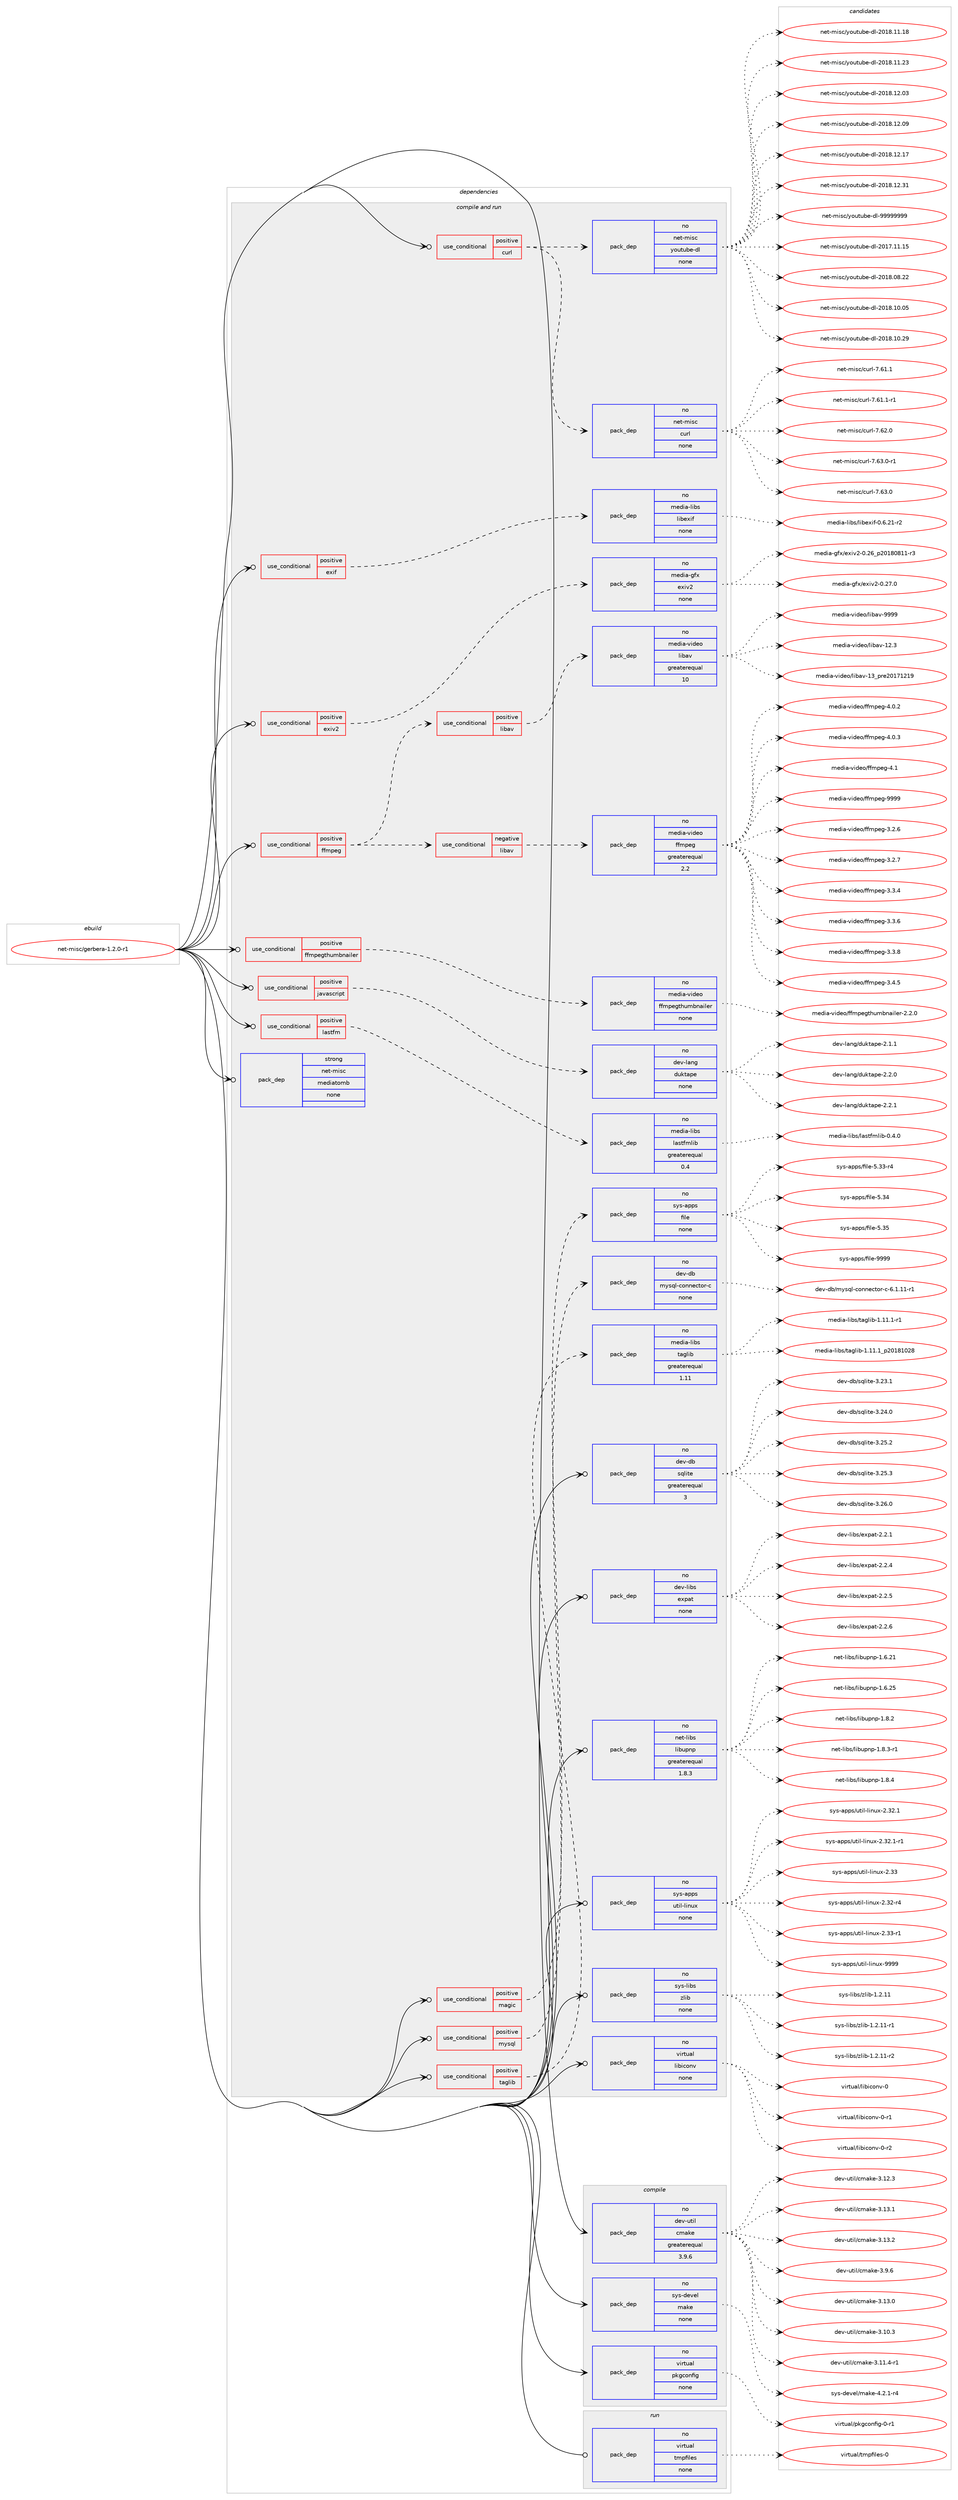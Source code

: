 digraph prolog {

# *************
# Graph options
# *************

newrank=true;
concentrate=true;
compound=true;
graph [rankdir=LR,fontname=Helvetica,fontsize=10,ranksep=1.5];#, ranksep=2.5, nodesep=0.2];
edge  [arrowhead=vee];
node  [fontname=Helvetica,fontsize=10];

# **********
# The ebuild
# **********

subgraph cluster_leftcol {
color=gray;
rank=same;
label=<<i>ebuild</i>>;
id [label="net-misc/gerbera-1.2.0-r1", color=red, width=4, href="../net-misc/gerbera-1.2.0-r1.svg"];
}

# ****************
# The dependencies
# ****************

subgraph cluster_midcol {
color=gray;
label=<<i>dependencies</i>>;
subgraph cluster_compile {
fillcolor="#eeeeee";
style=filled;
label=<<i>compile</i>>;
subgraph pack4105 {
dependency5308 [label=<<TABLE BORDER="0" CELLBORDER="1" CELLSPACING="0" CELLPADDING="4" WIDTH="220"><TR><TD ROWSPAN="6" CELLPADDING="30">pack_dep</TD></TR><TR><TD WIDTH="110">no</TD></TR><TR><TD>dev-util</TD></TR><TR><TD>cmake</TD></TR><TR><TD>greaterequal</TD></TR><TR><TD>3.9.6</TD></TR></TABLE>>, shape=none, color=blue];
}
id:e -> dependency5308:w [weight=20,style="solid",arrowhead="vee"];
subgraph pack4106 {
dependency5309 [label=<<TABLE BORDER="0" CELLBORDER="1" CELLSPACING="0" CELLPADDING="4" WIDTH="220"><TR><TD ROWSPAN="6" CELLPADDING="30">pack_dep</TD></TR><TR><TD WIDTH="110">no</TD></TR><TR><TD>sys-devel</TD></TR><TR><TD>make</TD></TR><TR><TD>none</TD></TR><TR><TD></TD></TR></TABLE>>, shape=none, color=blue];
}
id:e -> dependency5309:w [weight=20,style="solid",arrowhead="vee"];
subgraph pack4107 {
dependency5310 [label=<<TABLE BORDER="0" CELLBORDER="1" CELLSPACING="0" CELLPADDING="4" WIDTH="220"><TR><TD ROWSPAN="6" CELLPADDING="30">pack_dep</TD></TR><TR><TD WIDTH="110">no</TD></TR><TR><TD>virtual</TD></TR><TR><TD>pkgconfig</TD></TR><TR><TD>none</TD></TR><TR><TD></TD></TR></TABLE>>, shape=none, color=blue];
}
id:e -> dependency5310:w [weight=20,style="solid",arrowhead="vee"];
}
subgraph cluster_compileandrun {
fillcolor="#eeeeee";
style=filled;
label=<<i>compile and run</i>>;
subgraph cond1064 {
dependency5311 [label=<<TABLE BORDER="0" CELLBORDER="1" CELLSPACING="0" CELLPADDING="4"><TR><TD ROWSPAN="3" CELLPADDING="10">use_conditional</TD></TR><TR><TD>positive</TD></TR><TR><TD>curl</TD></TR></TABLE>>, shape=none, color=red];
subgraph pack4108 {
dependency5312 [label=<<TABLE BORDER="0" CELLBORDER="1" CELLSPACING="0" CELLPADDING="4" WIDTH="220"><TR><TD ROWSPAN="6" CELLPADDING="30">pack_dep</TD></TR><TR><TD WIDTH="110">no</TD></TR><TR><TD>net-misc</TD></TR><TR><TD>curl</TD></TR><TR><TD>none</TD></TR><TR><TD></TD></TR></TABLE>>, shape=none, color=blue];
}
dependency5311:e -> dependency5312:w [weight=20,style="dashed",arrowhead="vee"];
subgraph pack4109 {
dependency5313 [label=<<TABLE BORDER="0" CELLBORDER="1" CELLSPACING="0" CELLPADDING="4" WIDTH="220"><TR><TD ROWSPAN="6" CELLPADDING="30">pack_dep</TD></TR><TR><TD WIDTH="110">no</TD></TR><TR><TD>net-misc</TD></TR><TR><TD>youtube-dl</TD></TR><TR><TD>none</TD></TR><TR><TD></TD></TR></TABLE>>, shape=none, color=blue];
}
dependency5311:e -> dependency5313:w [weight=20,style="dashed",arrowhead="vee"];
}
id:e -> dependency5311:w [weight=20,style="solid",arrowhead="odotvee"];
subgraph cond1065 {
dependency5314 [label=<<TABLE BORDER="0" CELLBORDER="1" CELLSPACING="0" CELLPADDING="4"><TR><TD ROWSPAN="3" CELLPADDING="10">use_conditional</TD></TR><TR><TD>positive</TD></TR><TR><TD>exif</TD></TR></TABLE>>, shape=none, color=red];
subgraph pack4110 {
dependency5315 [label=<<TABLE BORDER="0" CELLBORDER="1" CELLSPACING="0" CELLPADDING="4" WIDTH="220"><TR><TD ROWSPAN="6" CELLPADDING="30">pack_dep</TD></TR><TR><TD WIDTH="110">no</TD></TR><TR><TD>media-libs</TD></TR><TR><TD>libexif</TD></TR><TR><TD>none</TD></TR><TR><TD></TD></TR></TABLE>>, shape=none, color=blue];
}
dependency5314:e -> dependency5315:w [weight=20,style="dashed",arrowhead="vee"];
}
id:e -> dependency5314:w [weight=20,style="solid",arrowhead="odotvee"];
subgraph cond1066 {
dependency5316 [label=<<TABLE BORDER="0" CELLBORDER="1" CELLSPACING="0" CELLPADDING="4"><TR><TD ROWSPAN="3" CELLPADDING="10">use_conditional</TD></TR><TR><TD>positive</TD></TR><TR><TD>exiv2</TD></TR></TABLE>>, shape=none, color=red];
subgraph pack4111 {
dependency5317 [label=<<TABLE BORDER="0" CELLBORDER="1" CELLSPACING="0" CELLPADDING="4" WIDTH="220"><TR><TD ROWSPAN="6" CELLPADDING="30">pack_dep</TD></TR><TR><TD WIDTH="110">no</TD></TR><TR><TD>media-gfx</TD></TR><TR><TD>exiv2</TD></TR><TR><TD>none</TD></TR><TR><TD></TD></TR></TABLE>>, shape=none, color=blue];
}
dependency5316:e -> dependency5317:w [weight=20,style="dashed",arrowhead="vee"];
}
id:e -> dependency5316:w [weight=20,style="solid",arrowhead="odotvee"];
subgraph cond1067 {
dependency5318 [label=<<TABLE BORDER="0" CELLBORDER="1" CELLSPACING="0" CELLPADDING="4"><TR><TD ROWSPAN="3" CELLPADDING="10">use_conditional</TD></TR><TR><TD>positive</TD></TR><TR><TD>ffmpeg</TD></TR></TABLE>>, shape=none, color=red];
subgraph cond1068 {
dependency5319 [label=<<TABLE BORDER="0" CELLBORDER="1" CELLSPACING="0" CELLPADDING="4"><TR><TD ROWSPAN="3" CELLPADDING="10">use_conditional</TD></TR><TR><TD>positive</TD></TR><TR><TD>libav</TD></TR></TABLE>>, shape=none, color=red];
subgraph pack4112 {
dependency5320 [label=<<TABLE BORDER="0" CELLBORDER="1" CELLSPACING="0" CELLPADDING="4" WIDTH="220"><TR><TD ROWSPAN="6" CELLPADDING="30">pack_dep</TD></TR><TR><TD WIDTH="110">no</TD></TR><TR><TD>media-video</TD></TR><TR><TD>libav</TD></TR><TR><TD>greaterequal</TD></TR><TR><TD>10</TD></TR></TABLE>>, shape=none, color=blue];
}
dependency5319:e -> dependency5320:w [weight=20,style="dashed",arrowhead="vee"];
}
dependency5318:e -> dependency5319:w [weight=20,style="dashed",arrowhead="vee"];
subgraph cond1069 {
dependency5321 [label=<<TABLE BORDER="0" CELLBORDER="1" CELLSPACING="0" CELLPADDING="4"><TR><TD ROWSPAN="3" CELLPADDING="10">use_conditional</TD></TR><TR><TD>negative</TD></TR><TR><TD>libav</TD></TR></TABLE>>, shape=none, color=red];
subgraph pack4113 {
dependency5322 [label=<<TABLE BORDER="0" CELLBORDER="1" CELLSPACING="0" CELLPADDING="4" WIDTH="220"><TR><TD ROWSPAN="6" CELLPADDING="30">pack_dep</TD></TR><TR><TD WIDTH="110">no</TD></TR><TR><TD>media-video</TD></TR><TR><TD>ffmpeg</TD></TR><TR><TD>greaterequal</TD></TR><TR><TD>2.2</TD></TR></TABLE>>, shape=none, color=blue];
}
dependency5321:e -> dependency5322:w [weight=20,style="dashed",arrowhead="vee"];
}
dependency5318:e -> dependency5321:w [weight=20,style="dashed",arrowhead="vee"];
}
id:e -> dependency5318:w [weight=20,style="solid",arrowhead="odotvee"];
subgraph cond1070 {
dependency5323 [label=<<TABLE BORDER="0" CELLBORDER="1" CELLSPACING="0" CELLPADDING="4"><TR><TD ROWSPAN="3" CELLPADDING="10">use_conditional</TD></TR><TR><TD>positive</TD></TR><TR><TD>ffmpegthumbnailer</TD></TR></TABLE>>, shape=none, color=red];
subgraph pack4114 {
dependency5324 [label=<<TABLE BORDER="0" CELLBORDER="1" CELLSPACING="0" CELLPADDING="4" WIDTH="220"><TR><TD ROWSPAN="6" CELLPADDING="30">pack_dep</TD></TR><TR><TD WIDTH="110">no</TD></TR><TR><TD>media-video</TD></TR><TR><TD>ffmpegthumbnailer</TD></TR><TR><TD>none</TD></TR><TR><TD></TD></TR></TABLE>>, shape=none, color=blue];
}
dependency5323:e -> dependency5324:w [weight=20,style="dashed",arrowhead="vee"];
}
id:e -> dependency5323:w [weight=20,style="solid",arrowhead="odotvee"];
subgraph cond1071 {
dependency5325 [label=<<TABLE BORDER="0" CELLBORDER="1" CELLSPACING="0" CELLPADDING="4"><TR><TD ROWSPAN="3" CELLPADDING="10">use_conditional</TD></TR><TR><TD>positive</TD></TR><TR><TD>javascript</TD></TR></TABLE>>, shape=none, color=red];
subgraph pack4115 {
dependency5326 [label=<<TABLE BORDER="0" CELLBORDER="1" CELLSPACING="0" CELLPADDING="4" WIDTH="220"><TR><TD ROWSPAN="6" CELLPADDING="30">pack_dep</TD></TR><TR><TD WIDTH="110">no</TD></TR><TR><TD>dev-lang</TD></TR><TR><TD>duktape</TD></TR><TR><TD>none</TD></TR><TR><TD></TD></TR></TABLE>>, shape=none, color=blue];
}
dependency5325:e -> dependency5326:w [weight=20,style="dashed",arrowhead="vee"];
}
id:e -> dependency5325:w [weight=20,style="solid",arrowhead="odotvee"];
subgraph cond1072 {
dependency5327 [label=<<TABLE BORDER="0" CELLBORDER="1" CELLSPACING="0" CELLPADDING="4"><TR><TD ROWSPAN="3" CELLPADDING="10">use_conditional</TD></TR><TR><TD>positive</TD></TR><TR><TD>lastfm</TD></TR></TABLE>>, shape=none, color=red];
subgraph pack4116 {
dependency5328 [label=<<TABLE BORDER="0" CELLBORDER="1" CELLSPACING="0" CELLPADDING="4" WIDTH="220"><TR><TD ROWSPAN="6" CELLPADDING="30">pack_dep</TD></TR><TR><TD WIDTH="110">no</TD></TR><TR><TD>media-libs</TD></TR><TR><TD>lastfmlib</TD></TR><TR><TD>greaterequal</TD></TR><TR><TD>0.4</TD></TR></TABLE>>, shape=none, color=blue];
}
dependency5327:e -> dependency5328:w [weight=20,style="dashed",arrowhead="vee"];
}
id:e -> dependency5327:w [weight=20,style="solid",arrowhead="odotvee"];
subgraph cond1073 {
dependency5329 [label=<<TABLE BORDER="0" CELLBORDER="1" CELLSPACING="0" CELLPADDING="4"><TR><TD ROWSPAN="3" CELLPADDING="10">use_conditional</TD></TR><TR><TD>positive</TD></TR><TR><TD>magic</TD></TR></TABLE>>, shape=none, color=red];
subgraph pack4117 {
dependency5330 [label=<<TABLE BORDER="0" CELLBORDER="1" CELLSPACING="0" CELLPADDING="4" WIDTH="220"><TR><TD ROWSPAN="6" CELLPADDING="30">pack_dep</TD></TR><TR><TD WIDTH="110">no</TD></TR><TR><TD>sys-apps</TD></TR><TR><TD>file</TD></TR><TR><TD>none</TD></TR><TR><TD></TD></TR></TABLE>>, shape=none, color=blue];
}
dependency5329:e -> dependency5330:w [weight=20,style="dashed",arrowhead="vee"];
}
id:e -> dependency5329:w [weight=20,style="solid",arrowhead="odotvee"];
subgraph cond1074 {
dependency5331 [label=<<TABLE BORDER="0" CELLBORDER="1" CELLSPACING="0" CELLPADDING="4"><TR><TD ROWSPAN="3" CELLPADDING="10">use_conditional</TD></TR><TR><TD>positive</TD></TR><TR><TD>mysql</TD></TR></TABLE>>, shape=none, color=red];
subgraph pack4118 {
dependency5332 [label=<<TABLE BORDER="0" CELLBORDER="1" CELLSPACING="0" CELLPADDING="4" WIDTH="220"><TR><TD ROWSPAN="6" CELLPADDING="30">pack_dep</TD></TR><TR><TD WIDTH="110">no</TD></TR><TR><TD>dev-db</TD></TR><TR><TD>mysql-connector-c</TD></TR><TR><TD>none</TD></TR><TR><TD></TD></TR></TABLE>>, shape=none, color=blue];
}
dependency5331:e -> dependency5332:w [weight=20,style="dashed",arrowhead="vee"];
}
id:e -> dependency5331:w [weight=20,style="solid",arrowhead="odotvee"];
subgraph cond1075 {
dependency5333 [label=<<TABLE BORDER="0" CELLBORDER="1" CELLSPACING="0" CELLPADDING="4"><TR><TD ROWSPAN="3" CELLPADDING="10">use_conditional</TD></TR><TR><TD>positive</TD></TR><TR><TD>taglib</TD></TR></TABLE>>, shape=none, color=red];
subgraph pack4119 {
dependency5334 [label=<<TABLE BORDER="0" CELLBORDER="1" CELLSPACING="0" CELLPADDING="4" WIDTH="220"><TR><TD ROWSPAN="6" CELLPADDING="30">pack_dep</TD></TR><TR><TD WIDTH="110">no</TD></TR><TR><TD>media-libs</TD></TR><TR><TD>taglib</TD></TR><TR><TD>greaterequal</TD></TR><TR><TD>1.11</TD></TR></TABLE>>, shape=none, color=blue];
}
dependency5333:e -> dependency5334:w [weight=20,style="dashed",arrowhead="vee"];
}
id:e -> dependency5333:w [weight=20,style="solid",arrowhead="odotvee"];
subgraph pack4120 {
dependency5335 [label=<<TABLE BORDER="0" CELLBORDER="1" CELLSPACING="0" CELLPADDING="4" WIDTH="220"><TR><TD ROWSPAN="6" CELLPADDING="30">pack_dep</TD></TR><TR><TD WIDTH="110">no</TD></TR><TR><TD>dev-db</TD></TR><TR><TD>sqlite</TD></TR><TR><TD>greaterequal</TD></TR><TR><TD>3</TD></TR></TABLE>>, shape=none, color=blue];
}
id:e -> dependency5335:w [weight=20,style="solid",arrowhead="odotvee"];
subgraph pack4121 {
dependency5336 [label=<<TABLE BORDER="0" CELLBORDER="1" CELLSPACING="0" CELLPADDING="4" WIDTH="220"><TR><TD ROWSPAN="6" CELLPADDING="30">pack_dep</TD></TR><TR><TD WIDTH="110">no</TD></TR><TR><TD>dev-libs</TD></TR><TR><TD>expat</TD></TR><TR><TD>none</TD></TR><TR><TD></TD></TR></TABLE>>, shape=none, color=blue];
}
id:e -> dependency5336:w [weight=20,style="solid",arrowhead="odotvee"];
subgraph pack4122 {
dependency5337 [label=<<TABLE BORDER="0" CELLBORDER="1" CELLSPACING="0" CELLPADDING="4" WIDTH="220"><TR><TD ROWSPAN="6" CELLPADDING="30">pack_dep</TD></TR><TR><TD WIDTH="110">no</TD></TR><TR><TD>net-libs</TD></TR><TR><TD>libupnp</TD></TR><TR><TD>greaterequal</TD></TR><TR><TD>1.8.3</TD></TR></TABLE>>, shape=none, color=blue];
}
id:e -> dependency5337:w [weight=20,style="solid",arrowhead="odotvee"];
subgraph pack4123 {
dependency5338 [label=<<TABLE BORDER="0" CELLBORDER="1" CELLSPACING="0" CELLPADDING="4" WIDTH="220"><TR><TD ROWSPAN="6" CELLPADDING="30">pack_dep</TD></TR><TR><TD WIDTH="110">no</TD></TR><TR><TD>sys-apps</TD></TR><TR><TD>util-linux</TD></TR><TR><TD>none</TD></TR><TR><TD></TD></TR></TABLE>>, shape=none, color=blue];
}
id:e -> dependency5338:w [weight=20,style="solid",arrowhead="odotvee"];
subgraph pack4124 {
dependency5339 [label=<<TABLE BORDER="0" CELLBORDER="1" CELLSPACING="0" CELLPADDING="4" WIDTH="220"><TR><TD ROWSPAN="6" CELLPADDING="30">pack_dep</TD></TR><TR><TD WIDTH="110">no</TD></TR><TR><TD>sys-libs</TD></TR><TR><TD>zlib</TD></TR><TR><TD>none</TD></TR><TR><TD></TD></TR></TABLE>>, shape=none, color=blue];
}
id:e -> dependency5339:w [weight=20,style="solid",arrowhead="odotvee"];
subgraph pack4125 {
dependency5340 [label=<<TABLE BORDER="0" CELLBORDER="1" CELLSPACING="0" CELLPADDING="4" WIDTH="220"><TR><TD ROWSPAN="6" CELLPADDING="30">pack_dep</TD></TR><TR><TD WIDTH="110">no</TD></TR><TR><TD>virtual</TD></TR><TR><TD>libiconv</TD></TR><TR><TD>none</TD></TR><TR><TD></TD></TR></TABLE>>, shape=none, color=blue];
}
id:e -> dependency5340:w [weight=20,style="solid",arrowhead="odotvee"];
subgraph pack4126 {
dependency5341 [label=<<TABLE BORDER="0" CELLBORDER="1" CELLSPACING="0" CELLPADDING="4" WIDTH="220"><TR><TD ROWSPAN="6" CELLPADDING="30">pack_dep</TD></TR><TR><TD WIDTH="110">strong</TD></TR><TR><TD>net-misc</TD></TR><TR><TD>mediatomb</TD></TR><TR><TD>none</TD></TR><TR><TD></TD></TR></TABLE>>, shape=none, color=blue];
}
id:e -> dependency5341:w [weight=20,style="solid",arrowhead="odotvee"];
}
subgraph cluster_run {
fillcolor="#eeeeee";
style=filled;
label=<<i>run</i>>;
subgraph pack4127 {
dependency5342 [label=<<TABLE BORDER="0" CELLBORDER="1" CELLSPACING="0" CELLPADDING="4" WIDTH="220"><TR><TD ROWSPAN="6" CELLPADDING="30">pack_dep</TD></TR><TR><TD WIDTH="110">no</TD></TR><TR><TD>virtual</TD></TR><TR><TD>tmpfiles</TD></TR><TR><TD>none</TD></TR><TR><TD></TD></TR></TABLE>>, shape=none, color=blue];
}
id:e -> dependency5342:w [weight=20,style="solid",arrowhead="odot"];
}
}

# **************
# The candidates
# **************

subgraph cluster_choices {
rank=same;
color=gray;
label=<<i>candidates</i>>;

subgraph choice4105 {
color=black;
nodesep=1;
choice1001011184511711610510847991099710710145514649514648 [label="dev-util/cmake-3.13.0", color=red, width=4,href="../dev-util/cmake-3.13.0.svg"];
choice1001011184511711610510847991099710710145514649484651 [label="dev-util/cmake-3.10.3", color=red, width=4,href="../dev-util/cmake-3.10.3.svg"];
choice10010111845117116105108479910997107101455146494946524511449 [label="dev-util/cmake-3.11.4-r1", color=red, width=4,href="../dev-util/cmake-3.11.4-r1.svg"];
choice1001011184511711610510847991099710710145514649504651 [label="dev-util/cmake-3.12.3", color=red, width=4,href="../dev-util/cmake-3.12.3.svg"];
choice1001011184511711610510847991099710710145514649514649 [label="dev-util/cmake-3.13.1", color=red, width=4,href="../dev-util/cmake-3.13.1.svg"];
choice1001011184511711610510847991099710710145514649514650 [label="dev-util/cmake-3.13.2", color=red, width=4,href="../dev-util/cmake-3.13.2.svg"];
choice10010111845117116105108479910997107101455146574654 [label="dev-util/cmake-3.9.6", color=red, width=4,href="../dev-util/cmake-3.9.6.svg"];
dependency5308:e -> choice1001011184511711610510847991099710710145514649514648:w [style=dotted,weight="100"];
dependency5308:e -> choice1001011184511711610510847991099710710145514649484651:w [style=dotted,weight="100"];
dependency5308:e -> choice10010111845117116105108479910997107101455146494946524511449:w [style=dotted,weight="100"];
dependency5308:e -> choice1001011184511711610510847991099710710145514649504651:w [style=dotted,weight="100"];
dependency5308:e -> choice1001011184511711610510847991099710710145514649514649:w [style=dotted,weight="100"];
dependency5308:e -> choice1001011184511711610510847991099710710145514649514650:w [style=dotted,weight="100"];
dependency5308:e -> choice10010111845117116105108479910997107101455146574654:w [style=dotted,weight="100"];
}
subgraph choice4106 {
color=black;
nodesep=1;
choice1151211154510010111810110847109971071014552465046494511452 [label="sys-devel/make-4.2.1-r4", color=red, width=4,href="../sys-devel/make-4.2.1-r4.svg"];
dependency5309:e -> choice1151211154510010111810110847109971071014552465046494511452:w [style=dotted,weight="100"];
}
subgraph choice4107 {
color=black;
nodesep=1;
choice11810511411611797108471121071039911111010210510345484511449 [label="virtual/pkgconfig-0-r1", color=red, width=4,href="../virtual/pkgconfig-0-r1.svg"];
dependency5310:e -> choice11810511411611797108471121071039911111010210510345484511449:w [style=dotted,weight="100"];
}
subgraph choice4108 {
color=black;
nodesep=1;
choice1101011164510910511599479911711410845554654514648 [label="net-misc/curl-7.63.0", color=red, width=4,href="../net-misc/curl-7.63.0.svg"];
choice1101011164510910511599479911711410845554654494649 [label="net-misc/curl-7.61.1", color=red, width=4,href="../net-misc/curl-7.61.1.svg"];
choice11010111645109105115994799117114108455546544946494511449 [label="net-misc/curl-7.61.1-r1", color=red, width=4,href="../net-misc/curl-7.61.1-r1.svg"];
choice1101011164510910511599479911711410845554654504648 [label="net-misc/curl-7.62.0", color=red, width=4,href="../net-misc/curl-7.62.0.svg"];
choice11010111645109105115994799117114108455546545146484511449 [label="net-misc/curl-7.63.0-r1", color=red, width=4,href="../net-misc/curl-7.63.0-r1.svg"];
dependency5312:e -> choice1101011164510910511599479911711410845554654514648:w [style=dotted,weight="100"];
dependency5312:e -> choice1101011164510910511599479911711410845554654494649:w [style=dotted,weight="100"];
dependency5312:e -> choice11010111645109105115994799117114108455546544946494511449:w [style=dotted,weight="100"];
dependency5312:e -> choice1101011164510910511599479911711410845554654504648:w [style=dotted,weight="100"];
dependency5312:e -> choice11010111645109105115994799117114108455546545146484511449:w [style=dotted,weight="100"];
}
subgraph choice4109 {
color=black;
nodesep=1;
choice11010111645109105115994712111111711611798101451001084550484955464949464953 [label="net-misc/youtube-dl-2017.11.15", color=red, width=4,href="../net-misc/youtube-dl-2017.11.15.svg"];
choice11010111645109105115994712111111711611798101451001084550484956464856465050 [label="net-misc/youtube-dl-2018.08.22", color=red, width=4,href="../net-misc/youtube-dl-2018.08.22.svg"];
choice11010111645109105115994712111111711611798101451001084550484956464948464853 [label="net-misc/youtube-dl-2018.10.05", color=red, width=4,href="../net-misc/youtube-dl-2018.10.05.svg"];
choice11010111645109105115994712111111711611798101451001084550484956464948465057 [label="net-misc/youtube-dl-2018.10.29", color=red, width=4,href="../net-misc/youtube-dl-2018.10.29.svg"];
choice11010111645109105115994712111111711611798101451001084550484956464949464956 [label="net-misc/youtube-dl-2018.11.18", color=red, width=4,href="../net-misc/youtube-dl-2018.11.18.svg"];
choice11010111645109105115994712111111711611798101451001084550484956464949465051 [label="net-misc/youtube-dl-2018.11.23", color=red, width=4,href="../net-misc/youtube-dl-2018.11.23.svg"];
choice11010111645109105115994712111111711611798101451001084550484956464950464851 [label="net-misc/youtube-dl-2018.12.03", color=red, width=4,href="../net-misc/youtube-dl-2018.12.03.svg"];
choice11010111645109105115994712111111711611798101451001084550484956464950464857 [label="net-misc/youtube-dl-2018.12.09", color=red, width=4,href="../net-misc/youtube-dl-2018.12.09.svg"];
choice11010111645109105115994712111111711611798101451001084550484956464950464955 [label="net-misc/youtube-dl-2018.12.17", color=red, width=4,href="../net-misc/youtube-dl-2018.12.17.svg"];
choice11010111645109105115994712111111711611798101451001084550484956464950465149 [label="net-misc/youtube-dl-2018.12.31", color=red, width=4,href="../net-misc/youtube-dl-2018.12.31.svg"];
choice1101011164510910511599471211111171161179810145100108455757575757575757 [label="net-misc/youtube-dl-99999999", color=red, width=4,href="../net-misc/youtube-dl-99999999.svg"];
dependency5313:e -> choice11010111645109105115994712111111711611798101451001084550484955464949464953:w [style=dotted,weight="100"];
dependency5313:e -> choice11010111645109105115994712111111711611798101451001084550484956464856465050:w [style=dotted,weight="100"];
dependency5313:e -> choice11010111645109105115994712111111711611798101451001084550484956464948464853:w [style=dotted,weight="100"];
dependency5313:e -> choice11010111645109105115994712111111711611798101451001084550484956464948465057:w [style=dotted,weight="100"];
dependency5313:e -> choice11010111645109105115994712111111711611798101451001084550484956464949464956:w [style=dotted,weight="100"];
dependency5313:e -> choice11010111645109105115994712111111711611798101451001084550484956464949465051:w [style=dotted,weight="100"];
dependency5313:e -> choice11010111645109105115994712111111711611798101451001084550484956464950464851:w [style=dotted,weight="100"];
dependency5313:e -> choice11010111645109105115994712111111711611798101451001084550484956464950464857:w [style=dotted,weight="100"];
dependency5313:e -> choice11010111645109105115994712111111711611798101451001084550484956464950464955:w [style=dotted,weight="100"];
dependency5313:e -> choice11010111645109105115994712111111711611798101451001084550484956464950465149:w [style=dotted,weight="100"];
dependency5313:e -> choice1101011164510910511599471211111171161179810145100108455757575757575757:w [style=dotted,weight="100"];
}
subgraph choice4110 {
color=black;
nodesep=1;
choice1091011001059745108105981154710810598101120105102454846544650494511450 [label="media-libs/libexif-0.6.21-r2", color=red, width=4,href="../media-libs/libexif-0.6.21-r2.svg"];
dependency5315:e -> choice1091011001059745108105981154710810598101120105102454846544650494511450:w [style=dotted,weight="100"];
}
subgraph choice4111 {
color=black;
nodesep=1;
choice1091011001059745103102120471011201051185045484650549511250484956485649494511451 [label="media-gfx/exiv2-0.26_p20180811-r3", color=red, width=4,href="../media-gfx/exiv2-0.26_p20180811-r3.svg"];
choice1091011001059745103102120471011201051185045484650554648 [label="media-gfx/exiv2-0.27.0", color=red, width=4,href="../media-gfx/exiv2-0.27.0.svg"];
dependency5317:e -> choice1091011001059745103102120471011201051185045484650549511250484956485649494511451:w [style=dotted,weight="100"];
dependency5317:e -> choice1091011001059745103102120471011201051185045484650554648:w [style=dotted,weight="100"];
}
subgraph choice4112 {
color=black;
nodesep=1;
choice10910110010597451181051001011114710810598971184549504651 [label="media-video/libav-12.3", color=red, width=4,href="../media-video/libav-12.3.svg"];
choice1091011001059745118105100101111471081059897118454951951121141015048495549504957 [label="media-video/libav-13_pre20171219", color=red, width=4,href="../media-video/libav-13_pre20171219.svg"];
choice10910110010597451181051001011114710810598971184557575757 [label="media-video/libav-9999", color=red, width=4,href="../media-video/libav-9999.svg"];
dependency5320:e -> choice10910110010597451181051001011114710810598971184549504651:w [style=dotted,weight="100"];
dependency5320:e -> choice1091011001059745118105100101111471081059897118454951951121141015048495549504957:w [style=dotted,weight="100"];
dependency5320:e -> choice10910110010597451181051001011114710810598971184557575757:w [style=dotted,weight="100"];
}
subgraph choice4113 {
color=black;
nodesep=1;
choice109101100105974511810510010111147102102109112101103455146504654 [label="media-video/ffmpeg-3.2.6", color=red, width=4,href="../media-video/ffmpeg-3.2.6.svg"];
choice109101100105974511810510010111147102102109112101103455146504655 [label="media-video/ffmpeg-3.2.7", color=red, width=4,href="../media-video/ffmpeg-3.2.7.svg"];
choice109101100105974511810510010111147102102109112101103455146514652 [label="media-video/ffmpeg-3.3.4", color=red, width=4,href="../media-video/ffmpeg-3.3.4.svg"];
choice109101100105974511810510010111147102102109112101103455146514654 [label="media-video/ffmpeg-3.3.6", color=red, width=4,href="../media-video/ffmpeg-3.3.6.svg"];
choice109101100105974511810510010111147102102109112101103455146514656 [label="media-video/ffmpeg-3.3.8", color=red, width=4,href="../media-video/ffmpeg-3.3.8.svg"];
choice109101100105974511810510010111147102102109112101103455146524653 [label="media-video/ffmpeg-3.4.5", color=red, width=4,href="../media-video/ffmpeg-3.4.5.svg"];
choice109101100105974511810510010111147102102109112101103455246484650 [label="media-video/ffmpeg-4.0.2", color=red, width=4,href="../media-video/ffmpeg-4.0.2.svg"];
choice109101100105974511810510010111147102102109112101103455246484651 [label="media-video/ffmpeg-4.0.3", color=red, width=4,href="../media-video/ffmpeg-4.0.3.svg"];
choice10910110010597451181051001011114710210210911210110345524649 [label="media-video/ffmpeg-4.1", color=red, width=4,href="../media-video/ffmpeg-4.1.svg"];
choice1091011001059745118105100101111471021021091121011034557575757 [label="media-video/ffmpeg-9999", color=red, width=4,href="../media-video/ffmpeg-9999.svg"];
dependency5322:e -> choice109101100105974511810510010111147102102109112101103455146504654:w [style=dotted,weight="100"];
dependency5322:e -> choice109101100105974511810510010111147102102109112101103455146504655:w [style=dotted,weight="100"];
dependency5322:e -> choice109101100105974511810510010111147102102109112101103455146514652:w [style=dotted,weight="100"];
dependency5322:e -> choice109101100105974511810510010111147102102109112101103455146514654:w [style=dotted,weight="100"];
dependency5322:e -> choice109101100105974511810510010111147102102109112101103455146514656:w [style=dotted,weight="100"];
dependency5322:e -> choice109101100105974511810510010111147102102109112101103455146524653:w [style=dotted,weight="100"];
dependency5322:e -> choice109101100105974511810510010111147102102109112101103455246484650:w [style=dotted,weight="100"];
dependency5322:e -> choice109101100105974511810510010111147102102109112101103455246484651:w [style=dotted,weight="100"];
dependency5322:e -> choice10910110010597451181051001011114710210210911210110345524649:w [style=dotted,weight="100"];
dependency5322:e -> choice1091011001059745118105100101111471021021091121011034557575757:w [style=dotted,weight="100"];
}
subgraph choice4114 {
color=black;
nodesep=1;
choice1091011001059745118105100101111471021021091121011031161041171099811097105108101114455046504648 [label="media-video/ffmpegthumbnailer-2.2.0", color=red, width=4,href="../media-video/ffmpegthumbnailer-2.2.0.svg"];
dependency5324:e -> choice1091011001059745118105100101111471021021091121011031161041171099811097105108101114455046504648:w [style=dotted,weight="100"];
}
subgraph choice4115 {
color=black;
nodesep=1;
choice10010111845108971101034710011710711697112101455046494649 [label="dev-lang/duktape-2.1.1", color=red, width=4,href="../dev-lang/duktape-2.1.1.svg"];
choice10010111845108971101034710011710711697112101455046504648 [label="dev-lang/duktape-2.2.0", color=red, width=4,href="../dev-lang/duktape-2.2.0.svg"];
choice10010111845108971101034710011710711697112101455046504649 [label="dev-lang/duktape-2.2.1", color=red, width=4,href="../dev-lang/duktape-2.2.1.svg"];
dependency5326:e -> choice10010111845108971101034710011710711697112101455046494649:w [style=dotted,weight="100"];
dependency5326:e -> choice10010111845108971101034710011710711697112101455046504648:w [style=dotted,weight="100"];
dependency5326:e -> choice10010111845108971101034710011710711697112101455046504649:w [style=dotted,weight="100"];
}
subgraph choice4116 {
color=black;
nodesep=1;
choice109101100105974510810598115471089711511610210910810598454846524648 [label="media-libs/lastfmlib-0.4.0", color=red, width=4,href="../media-libs/lastfmlib-0.4.0.svg"];
dependency5328:e -> choice109101100105974510810598115471089711511610210910810598454846524648:w [style=dotted,weight="100"];
}
subgraph choice4117 {
color=black;
nodesep=1;
choice11512111545971121121154710210510810145534651514511452 [label="sys-apps/file-5.33-r4", color=red, width=4,href="../sys-apps/file-5.33-r4.svg"];
choice1151211154597112112115471021051081014553465152 [label="sys-apps/file-5.34", color=red, width=4,href="../sys-apps/file-5.34.svg"];
choice1151211154597112112115471021051081014553465153 [label="sys-apps/file-5.35", color=red, width=4,href="../sys-apps/file-5.35.svg"];
choice1151211154597112112115471021051081014557575757 [label="sys-apps/file-9999", color=red, width=4,href="../sys-apps/file-9999.svg"];
dependency5330:e -> choice11512111545971121121154710210510810145534651514511452:w [style=dotted,weight="100"];
dependency5330:e -> choice1151211154597112112115471021051081014553465152:w [style=dotted,weight="100"];
dependency5330:e -> choice1151211154597112112115471021051081014553465153:w [style=dotted,weight="100"];
dependency5330:e -> choice1151211154597112112115471021051081014557575757:w [style=dotted,weight="100"];
}
subgraph choice4118 {
color=black;
nodesep=1;
choice1001011184510098471091211151131084599111110110101991161111144599455446494649494511449 [label="dev-db/mysql-connector-c-6.1.11-r1", color=red, width=4,href="../dev-db/mysql-connector-c-6.1.11-r1.svg"];
dependency5332:e -> choice1001011184510098471091211151131084599111110110101991161111144599455446494649494511449:w [style=dotted,weight="100"];
}
subgraph choice4119 {
color=black;
nodesep=1;
choice109101100105974510810598115471169710310810598454946494946494511449 [label="media-libs/taglib-1.11.1-r1", color=red, width=4,href="../media-libs/taglib-1.11.1-r1.svg"];
choice10910110010597451081059811547116971031081059845494649494649951125048495649485056 [label="media-libs/taglib-1.11.1_p20181028", color=red, width=4,href="../media-libs/taglib-1.11.1_p20181028.svg"];
dependency5334:e -> choice109101100105974510810598115471169710310810598454946494946494511449:w [style=dotted,weight="100"];
dependency5334:e -> choice10910110010597451081059811547116971031081059845494649494649951125048495649485056:w [style=dotted,weight="100"];
}
subgraph choice4120 {
color=black;
nodesep=1;
choice10010111845100984711511310810511610145514650514649 [label="dev-db/sqlite-3.23.1", color=red, width=4,href="../dev-db/sqlite-3.23.1.svg"];
choice10010111845100984711511310810511610145514650524648 [label="dev-db/sqlite-3.24.0", color=red, width=4,href="../dev-db/sqlite-3.24.0.svg"];
choice10010111845100984711511310810511610145514650534650 [label="dev-db/sqlite-3.25.2", color=red, width=4,href="../dev-db/sqlite-3.25.2.svg"];
choice10010111845100984711511310810511610145514650534651 [label="dev-db/sqlite-3.25.3", color=red, width=4,href="../dev-db/sqlite-3.25.3.svg"];
choice10010111845100984711511310810511610145514650544648 [label="dev-db/sqlite-3.26.0", color=red, width=4,href="../dev-db/sqlite-3.26.0.svg"];
dependency5335:e -> choice10010111845100984711511310810511610145514650514649:w [style=dotted,weight="100"];
dependency5335:e -> choice10010111845100984711511310810511610145514650524648:w [style=dotted,weight="100"];
dependency5335:e -> choice10010111845100984711511310810511610145514650534650:w [style=dotted,weight="100"];
dependency5335:e -> choice10010111845100984711511310810511610145514650534651:w [style=dotted,weight="100"];
dependency5335:e -> choice10010111845100984711511310810511610145514650544648:w [style=dotted,weight="100"];
}
subgraph choice4121 {
color=black;
nodesep=1;
choice10010111845108105981154710112011297116455046504649 [label="dev-libs/expat-2.2.1", color=red, width=4,href="../dev-libs/expat-2.2.1.svg"];
choice10010111845108105981154710112011297116455046504652 [label="dev-libs/expat-2.2.4", color=red, width=4,href="../dev-libs/expat-2.2.4.svg"];
choice10010111845108105981154710112011297116455046504653 [label="dev-libs/expat-2.2.5", color=red, width=4,href="../dev-libs/expat-2.2.5.svg"];
choice10010111845108105981154710112011297116455046504654 [label="dev-libs/expat-2.2.6", color=red, width=4,href="../dev-libs/expat-2.2.6.svg"];
dependency5336:e -> choice10010111845108105981154710112011297116455046504649:w [style=dotted,weight="100"];
dependency5336:e -> choice10010111845108105981154710112011297116455046504652:w [style=dotted,weight="100"];
dependency5336:e -> choice10010111845108105981154710112011297116455046504653:w [style=dotted,weight="100"];
dependency5336:e -> choice10010111845108105981154710112011297116455046504654:w [style=dotted,weight="100"];
}
subgraph choice4122 {
color=black;
nodesep=1;
choice1101011164510810598115471081059811711211011245494654465049 [label="net-libs/libupnp-1.6.21", color=red, width=4,href="../net-libs/libupnp-1.6.21.svg"];
choice1101011164510810598115471081059811711211011245494654465053 [label="net-libs/libupnp-1.6.25", color=red, width=4,href="../net-libs/libupnp-1.6.25.svg"];
choice11010111645108105981154710810598117112110112454946564650 [label="net-libs/libupnp-1.8.2", color=red, width=4,href="../net-libs/libupnp-1.8.2.svg"];
choice110101116451081059811547108105981171121101124549465646514511449 [label="net-libs/libupnp-1.8.3-r1", color=red, width=4,href="../net-libs/libupnp-1.8.3-r1.svg"];
choice11010111645108105981154710810598117112110112454946564652 [label="net-libs/libupnp-1.8.4", color=red, width=4,href="../net-libs/libupnp-1.8.4.svg"];
dependency5337:e -> choice1101011164510810598115471081059811711211011245494654465049:w [style=dotted,weight="100"];
dependency5337:e -> choice1101011164510810598115471081059811711211011245494654465053:w [style=dotted,weight="100"];
dependency5337:e -> choice11010111645108105981154710810598117112110112454946564650:w [style=dotted,weight="100"];
dependency5337:e -> choice110101116451081059811547108105981171121101124549465646514511449:w [style=dotted,weight="100"];
dependency5337:e -> choice11010111645108105981154710810598117112110112454946564652:w [style=dotted,weight="100"];
}
subgraph choice4123 {
color=black;
nodesep=1;
choice1151211154597112112115471171161051084510810511011712045504651504649 [label="sys-apps/util-linux-2.32.1", color=red, width=4,href="../sys-apps/util-linux-2.32.1.svg"];
choice11512111545971121121154711711610510845108105110117120455046515046494511449 [label="sys-apps/util-linux-2.32.1-r1", color=red, width=4,href="../sys-apps/util-linux-2.32.1-r1.svg"];
choice115121115459711211211547117116105108451081051101171204550465151 [label="sys-apps/util-linux-2.33", color=red, width=4,href="../sys-apps/util-linux-2.33.svg"];
choice1151211154597112112115471171161051084510810511011712045504651504511452 [label="sys-apps/util-linux-2.32-r4", color=red, width=4,href="../sys-apps/util-linux-2.32-r4.svg"];
choice1151211154597112112115471171161051084510810511011712045504651514511449 [label="sys-apps/util-linux-2.33-r1", color=red, width=4,href="../sys-apps/util-linux-2.33-r1.svg"];
choice115121115459711211211547117116105108451081051101171204557575757 [label="sys-apps/util-linux-9999", color=red, width=4,href="../sys-apps/util-linux-9999.svg"];
dependency5338:e -> choice1151211154597112112115471171161051084510810511011712045504651504649:w [style=dotted,weight="100"];
dependency5338:e -> choice11512111545971121121154711711610510845108105110117120455046515046494511449:w [style=dotted,weight="100"];
dependency5338:e -> choice115121115459711211211547117116105108451081051101171204550465151:w [style=dotted,weight="100"];
dependency5338:e -> choice1151211154597112112115471171161051084510810511011712045504651504511452:w [style=dotted,weight="100"];
dependency5338:e -> choice1151211154597112112115471171161051084510810511011712045504651514511449:w [style=dotted,weight="100"];
dependency5338:e -> choice115121115459711211211547117116105108451081051101171204557575757:w [style=dotted,weight="100"];
}
subgraph choice4124 {
color=black;
nodesep=1;
choice1151211154510810598115471221081059845494650464949 [label="sys-libs/zlib-1.2.11", color=red, width=4,href="../sys-libs/zlib-1.2.11.svg"];
choice11512111545108105981154712210810598454946504649494511449 [label="sys-libs/zlib-1.2.11-r1", color=red, width=4,href="../sys-libs/zlib-1.2.11-r1.svg"];
choice11512111545108105981154712210810598454946504649494511450 [label="sys-libs/zlib-1.2.11-r2", color=red, width=4,href="../sys-libs/zlib-1.2.11-r2.svg"];
dependency5339:e -> choice1151211154510810598115471221081059845494650464949:w [style=dotted,weight="100"];
dependency5339:e -> choice11512111545108105981154712210810598454946504649494511449:w [style=dotted,weight="100"];
dependency5339:e -> choice11512111545108105981154712210810598454946504649494511450:w [style=dotted,weight="100"];
}
subgraph choice4125 {
color=black;
nodesep=1;
choice118105114116117971084710810598105991111101184548 [label="virtual/libiconv-0", color=red, width=4,href="../virtual/libiconv-0.svg"];
choice1181051141161179710847108105981059911111011845484511449 [label="virtual/libiconv-0-r1", color=red, width=4,href="../virtual/libiconv-0-r1.svg"];
choice1181051141161179710847108105981059911111011845484511450 [label="virtual/libiconv-0-r2", color=red, width=4,href="../virtual/libiconv-0-r2.svg"];
dependency5340:e -> choice118105114116117971084710810598105991111101184548:w [style=dotted,weight="100"];
dependency5340:e -> choice1181051141161179710847108105981059911111011845484511449:w [style=dotted,weight="100"];
dependency5340:e -> choice1181051141161179710847108105981059911111011845484511450:w [style=dotted,weight="100"];
}
subgraph choice4126 {
color=black;
nodesep=1;
}
subgraph choice4127 {
color=black;
nodesep=1;
choice11810511411611797108471161091121021051081011154548 [label="virtual/tmpfiles-0", color=red, width=4,href="../virtual/tmpfiles-0.svg"];
dependency5342:e -> choice11810511411611797108471161091121021051081011154548:w [style=dotted,weight="100"];
}
}

}
